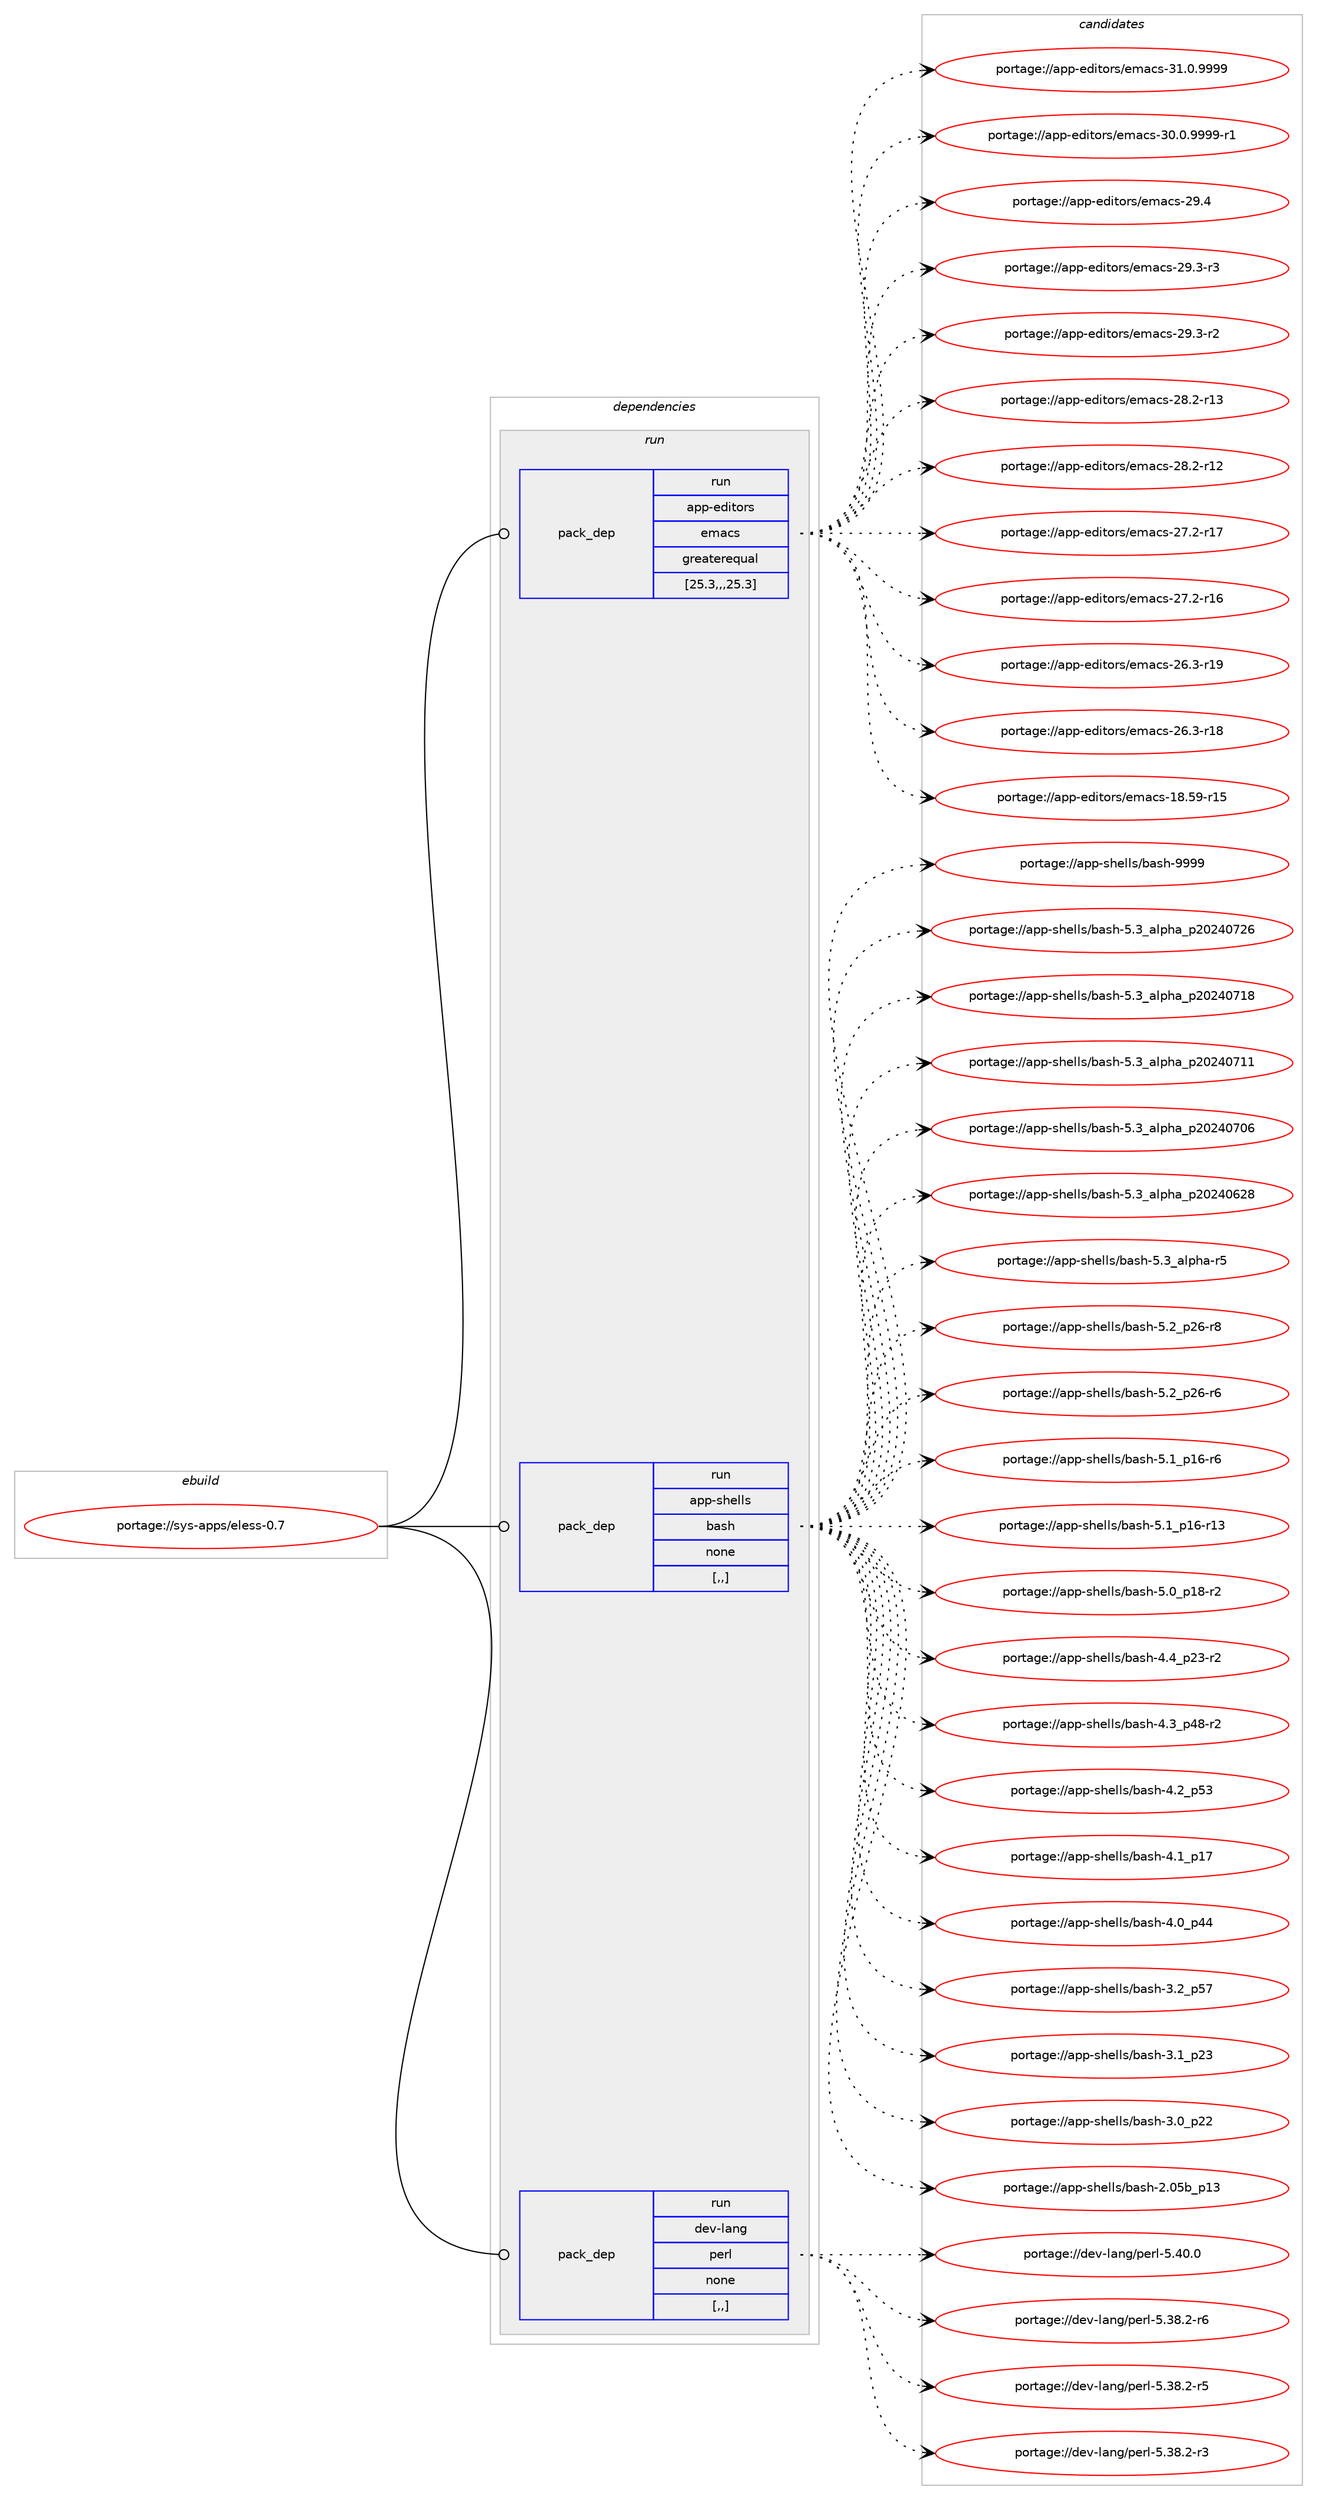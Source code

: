 digraph prolog {

# *************
# Graph options
# *************

newrank=true;
concentrate=true;
compound=true;
graph [rankdir=LR,fontname=Helvetica,fontsize=10,ranksep=1.5];#, ranksep=2.5, nodesep=0.2];
edge  [arrowhead=vee];
node  [fontname=Helvetica,fontsize=10];

# **********
# The ebuild
# **********

subgraph cluster_leftcol {
color=gray;
label=<<i>ebuild</i>>;
id [label="portage://sys-apps/eless-0.7", color=red, width=4, href="../sys-apps/eless-0.7.svg"];
}

# ****************
# The dependencies
# ****************

subgraph cluster_midcol {
color=gray;
label=<<i>dependencies</i>>;
subgraph cluster_compile {
fillcolor="#eeeeee";
style=filled;
label=<<i>compile</i>>;
}
subgraph cluster_compileandrun {
fillcolor="#eeeeee";
style=filled;
label=<<i>compile and run</i>>;
}
subgraph cluster_run {
fillcolor="#eeeeee";
style=filled;
label=<<i>run</i>>;
subgraph pack305750 {
dependency419415 [label=<<TABLE BORDER="0" CELLBORDER="1" CELLSPACING="0" CELLPADDING="4" WIDTH="220"><TR><TD ROWSPAN="6" CELLPADDING="30">pack_dep</TD></TR><TR><TD WIDTH="110">run</TD></TR><TR><TD>app-editors</TD></TR><TR><TD>emacs</TD></TR><TR><TD>greaterequal</TD></TR><TR><TD>[25.3,,,25.3]</TD></TR></TABLE>>, shape=none, color=blue];
}
id:e -> dependency419415:w [weight=20,style="solid",arrowhead="odot"];
subgraph pack305751 {
dependency419416 [label=<<TABLE BORDER="0" CELLBORDER="1" CELLSPACING="0" CELLPADDING="4" WIDTH="220"><TR><TD ROWSPAN="6" CELLPADDING="30">pack_dep</TD></TR><TR><TD WIDTH="110">run</TD></TR><TR><TD>app-shells</TD></TR><TR><TD>bash</TD></TR><TR><TD>none</TD></TR><TR><TD>[,,]</TD></TR></TABLE>>, shape=none, color=blue];
}
id:e -> dependency419416:w [weight=20,style="solid",arrowhead="odot"];
subgraph pack305752 {
dependency419417 [label=<<TABLE BORDER="0" CELLBORDER="1" CELLSPACING="0" CELLPADDING="4" WIDTH="220"><TR><TD ROWSPAN="6" CELLPADDING="30">pack_dep</TD></TR><TR><TD WIDTH="110">run</TD></TR><TR><TD>dev-lang</TD></TR><TR><TD>perl</TD></TR><TR><TD>none</TD></TR><TR><TD>[,,]</TD></TR></TABLE>>, shape=none, color=blue];
}
id:e -> dependency419417:w [weight=20,style="solid",arrowhead="odot"];
}
}

# **************
# The candidates
# **************

subgraph cluster_choices {
rank=same;
color=gray;
label=<<i>candidates</i>>;

subgraph choice305750 {
color=black;
nodesep=1;
choice971121124510110010511611111411547101109979911545514946484657575757 [label="portage://app-editors/emacs-31.0.9999", color=red, width=4,href="../app-editors/emacs-31.0.9999.svg"];
choice9711211245101100105116111114115471011099799115455148464846575757574511449 [label="portage://app-editors/emacs-30.0.9999-r1", color=red, width=4,href="../app-editors/emacs-30.0.9999-r1.svg"];
choice97112112451011001051161111141154710110997991154550574652 [label="portage://app-editors/emacs-29.4", color=red, width=4,href="../app-editors/emacs-29.4.svg"];
choice971121124510110010511611111411547101109979911545505746514511451 [label="portage://app-editors/emacs-29.3-r3", color=red, width=4,href="../app-editors/emacs-29.3-r3.svg"];
choice971121124510110010511611111411547101109979911545505746514511450 [label="portage://app-editors/emacs-29.3-r2", color=red, width=4,href="../app-editors/emacs-29.3-r2.svg"];
choice97112112451011001051161111141154710110997991154550564650451144951 [label="portage://app-editors/emacs-28.2-r13", color=red, width=4,href="../app-editors/emacs-28.2-r13.svg"];
choice97112112451011001051161111141154710110997991154550564650451144950 [label="portage://app-editors/emacs-28.2-r12", color=red, width=4,href="../app-editors/emacs-28.2-r12.svg"];
choice97112112451011001051161111141154710110997991154550554650451144955 [label="portage://app-editors/emacs-27.2-r17", color=red, width=4,href="../app-editors/emacs-27.2-r17.svg"];
choice97112112451011001051161111141154710110997991154550554650451144954 [label="portage://app-editors/emacs-27.2-r16", color=red, width=4,href="../app-editors/emacs-27.2-r16.svg"];
choice97112112451011001051161111141154710110997991154550544651451144957 [label="portage://app-editors/emacs-26.3-r19", color=red, width=4,href="../app-editors/emacs-26.3-r19.svg"];
choice97112112451011001051161111141154710110997991154550544651451144956 [label="portage://app-editors/emacs-26.3-r18", color=red, width=4,href="../app-editors/emacs-26.3-r18.svg"];
choice9711211245101100105116111114115471011099799115454956465357451144953 [label="portage://app-editors/emacs-18.59-r15", color=red, width=4,href="../app-editors/emacs-18.59-r15.svg"];
dependency419415:e -> choice971121124510110010511611111411547101109979911545514946484657575757:w [style=dotted,weight="100"];
dependency419415:e -> choice9711211245101100105116111114115471011099799115455148464846575757574511449:w [style=dotted,weight="100"];
dependency419415:e -> choice97112112451011001051161111141154710110997991154550574652:w [style=dotted,weight="100"];
dependency419415:e -> choice971121124510110010511611111411547101109979911545505746514511451:w [style=dotted,weight="100"];
dependency419415:e -> choice971121124510110010511611111411547101109979911545505746514511450:w [style=dotted,weight="100"];
dependency419415:e -> choice97112112451011001051161111141154710110997991154550564650451144951:w [style=dotted,weight="100"];
dependency419415:e -> choice97112112451011001051161111141154710110997991154550564650451144950:w [style=dotted,weight="100"];
dependency419415:e -> choice97112112451011001051161111141154710110997991154550554650451144955:w [style=dotted,weight="100"];
dependency419415:e -> choice97112112451011001051161111141154710110997991154550554650451144954:w [style=dotted,weight="100"];
dependency419415:e -> choice97112112451011001051161111141154710110997991154550544651451144957:w [style=dotted,weight="100"];
dependency419415:e -> choice97112112451011001051161111141154710110997991154550544651451144956:w [style=dotted,weight="100"];
dependency419415:e -> choice9711211245101100105116111114115471011099799115454956465357451144953:w [style=dotted,weight="100"];
}
subgraph choice305751 {
color=black;
nodesep=1;
choice97112112451151041011081081154798971151044557575757 [label="portage://app-shells/bash-9999", color=red, width=4,href="../app-shells/bash-9999.svg"];
choice971121124511510410110810811547989711510445534651959710811210497951125048505248555054 [label="portage://app-shells/bash-5.3_alpha_p20240726", color=red, width=4,href="../app-shells/bash-5.3_alpha_p20240726.svg"];
choice971121124511510410110810811547989711510445534651959710811210497951125048505248554956 [label="portage://app-shells/bash-5.3_alpha_p20240718", color=red, width=4,href="../app-shells/bash-5.3_alpha_p20240718.svg"];
choice971121124511510410110810811547989711510445534651959710811210497951125048505248554949 [label="portage://app-shells/bash-5.3_alpha_p20240711", color=red, width=4,href="../app-shells/bash-5.3_alpha_p20240711.svg"];
choice971121124511510410110810811547989711510445534651959710811210497951125048505248554854 [label="portage://app-shells/bash-5.3_alpha_p20240706", color=red, width=4,href="../app-shells/bash-5.3_alpha_p20240706.svg"];
choice971121124511510410110810811547989711510445534651959710811210497951125048505248545056 [label="portage://app-shells/bash-5.3_alpha_p20240628", color=red, width=4,href="../app-shells/bash-5.3_alpha_p20240628.svg"];
choice9711211245115104101108108115479897115104455346519597108112104974511453 [label="portage://app-shells/bash-5.3_alpha-r5", color=red, width=4,href="../app-shells/bash-5.3_alpha-r5.svg"];
choice9711211245115104101108108115479897115104455346509511250544511456 [label="portage://app-shells/bash-5.2_p26-r8", color=red, width=4,href="../app-shells/bash-5.2_p26-r8.svg"];
choice9711211245115104101108108115479897115104455346509511250544511454 [label="portage://app-shells/bash-5.2_p26-r6", color=red, width=4,href="../app-shells/bash-5.2_p26-r6.svg"];
choice9711211245115104101108108115479897115104455346499511249544511454 [label="portage://app-shells/bash-5.1_p16-r6", color=red, width=4,href="../app-shells/bash-5.1_p16-r6.svg"];
choice971121124511510410110810811547989711510445534649951124954451144951 [label="portage://app-shells/bash-5.1_p16-r13", color=red, width=4,href="../app-shells/bash-5.1_p16-r13.svg"];
choice9711211245115104101108108115479897115104455346489511249564511450 [label="portage://app-shells/bash-5.0_p18-r2", color=red, width=4,href="../app-shells/bash-5.0_p18-r2.svg"];
choice9711211245115104101108108115479897115104455246529511250514511450 [label="portage://app-shells/bash-4.4_p23-r2", color=red, width=4,href="../app-shells/bash-4.4_p23-r2.svg"];
choice9711211245115104101108108115479897115104455246519511252564511450 [label="portage://app-shells/bash-4.3_p48-r2", color=red, width=4,href="../app-shells/bash-4.3_p48-r2.svg"];
choice971121124511510410110810811547989711510445524650951125351 [label="portage://app-shells/bash-4.2_p53", color=red, width=4,href="../app-shells/bash-4.2_p53.svg"];
choice971121124511510410110810811547989711510445524649951124955 [label="portage://app-shells/bash-4.1_p17", color=red, width=4,href="../app-shells/bash-4.1_p17.svg"];
choice971121124511510410110810811547989711510445524648951125252 [label="portage://app-shells/bash-4.0_p44", color=red, width=4,href="../app-shells/bash-4.0_p44.svg"];
choice971121124511510410110810811547989711510445514650951125355 [label="portage://app-shells/bash-3.2_p57", color=red, width=4,href="../app-shells/bash-3.2_p57.svg"];
choice971121124511510410110810811547989711510445514649951125051 [label="portage://app-shells/bash-3.1_p23", color=red, width=4,href="../app-shells/bash-3.1_p23.svg"];
choice971121124511510410110810811547989711510445514648951125050 [label="portage://app-shells/bash-3.0_p22", color=red, width=4,href="../app-shells/bash-3.0_p22.svg"];
choice9711211245115104101108108115479897115104455046485398951124951 [label="portage://app-shells/bash-2.05b_p13", color=red, width=4,href="../app-shells/bash-2.05b_p13.svg"];
dependency419416:e -> choice97112112451151041011081081154798971151044557575757:w [style=dotted,weight="100"];
dependency419416:e -> choice971121124511510410110810811547989711510445534651959710811210497951125048505248555054:w [style=dotted,weight="100"];
dependency419416:e -> choice971121124511510410110810811547989711510445534651959710811210497951125048505248554956:w [style=dotted,weight="100"];
dependency419416:e -> choice971121124511510410110810811547989711510445534651959710811210497951125048505248554949:w [style=dotted,weight="100"];
dependency419416:e -> choice971121124511510410110810811547989711510445534651959710811210497951125048505248554854:w [style=dotted,weight="100"];
dependency419416:e -> choice971121124511510410110810811547989711510445534651959710811210497951125048505248545056:w [style=dotted,weight="100"];
dependency419416:e -> choice9711211245115104101108108115479897115104455346519597108112104974511453:w [style=dotted,weight="100"];
dependency419416:e -> choice9711211245115104101108108115479897115104455346509511250544511456:w [style=dotted,weight="100"];
dependency419416:e -> choice9711211245115104101108108115479897115104455346509511250544511454:w [style=dotted,weight="100"];
dependency419416:e -> choice9711211245115104101108108115479897115104455346499511249544511454:w [style=dotted,weight="100"];
dependency419416:e -> choice971121124511510410110810811547989711510445534649951124954451144951:w [style=dotted,weight="100"];
dependency419416:e -> choice9711211245115104101108108115479897115104455346489511249564511450:w [style=dotted,weight="100"];
dependency419416:e -> choice9711211245115104101108108115479897115104455246529511250514511450:w [style=dotted,weight="100"];
dependency419416:e -> choice9711211245115104101108108115479897115104455246519511252564511450:w [style=dotted,weight="100"];
dependency419416:e -> choice971121124511510410110810811547989711510445524650951125351:w [style=dotted,weight="100"];
dependency419416:e -> choice971121124511510410110810811547989711510445524649951124955:w [style=dotted,weight="100"];
dependency419416:e -> choice971121124511510410110810811547989711510445524648951125252:w [style=dotted,weight="100"];
dependency419416:e -> choice971121124511510410110810811547989711510445514650951125355:w [style=dotted,weight="100"];
dependency419416:e -> choice971121124511510410110810811547989711510445514649951125051:w [style=dotted,weight="100"];
dependency419416:e -> choice971121124511510410110810811547989711510445514648951125050:w [style=dotted,weight="100"];
dependency419416:e -> choice9711211245115104101108108115479897115104455046485398951124951:w [style=dotted,weight="100"];
}
subgraph choice305752 {
color=black;
nodesep=1;
choice10010111845108971101034711210111410845534652484648 [label="portage://dev-lang/perl-5.40.0", color=red, width=4,href="../dev-lang/perl-5.40.0.svg"];
choice100101118451089711010347112101114108455346515646504511454 [label="portage://dev-lang/perl-5.38.2-r6", color=red, width=4,href="../dev-lang/perl-5.38.2-r6.svg"];
choice100101118451089711010347112101114108455346515646504511453 [label="portage://dev-lang/perl-5.38.2-r5", color=red, width=4,href="../dev-lang/perl-5.38.2-r5.svg"];
choice100101118451089711010347112101114108455346515646504511451 [label="portage://dev-lang/perl-5.38.2-r3", color=red, width=4,href="../dev-lang/perl-5.38.2-r3.svg"];
dependency419417:e -> choice10010111845108971101034711210111410845534652484648:w [style=dotted,weight="100"];
dependency419417:e -> choice100101118451089711010347112101114108455346515646504511454:w [style=dotted,weight="100"];
dependency419417:e -> choice100101118451089711010347112101114108455346515646504511453:w [style=dotted,weight="100"];
dependency419417:e -> choice100101118451089711010347112101114108455346515646504511451:w [style=dotted,weight="100"];
}
}

}
